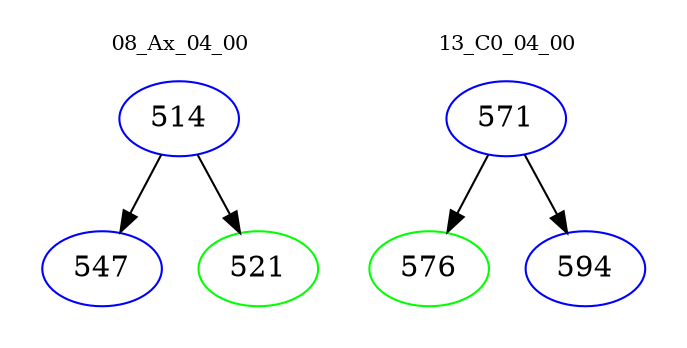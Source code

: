 digraph{
subgraph cluster_0 {
color = white
label = "08_Ax_04_00";
fontsize=10;
T0_514 [label="514", color="blue"]
T0_514 -> T0_547 [color="black"]
T0_547 [label="547", color="blue"]
T0_514 -> T0_521 [color="black"]
T0_521 [label="521", color="green"]
}
subgraph cluster_1 {
color = white
label = "13_C0_04_00";
fontsize=10;
T1_571 [label="571", color="blue"]
T1_571 -> T1_576 [color="black"]
T1_576 [label="576", color="green"]
T1_571 -> T1_594 [color="black"]
T1_594 [label="594", color="blue"]
}
}
